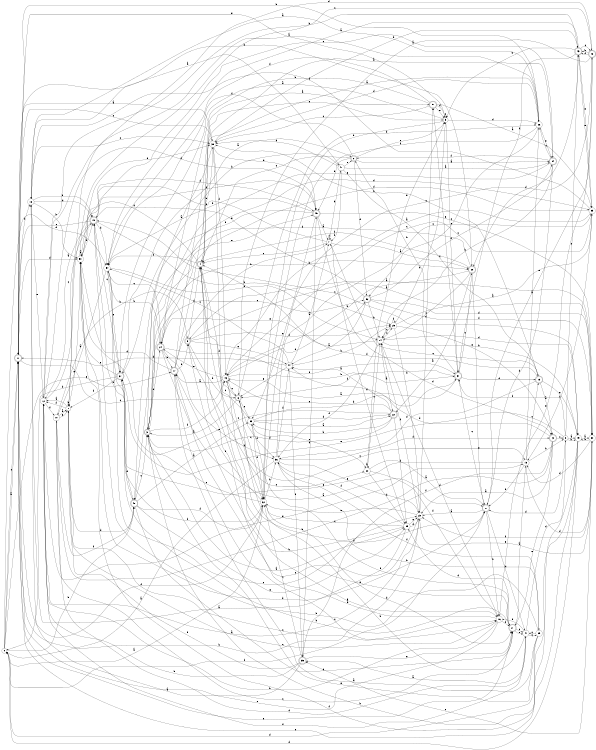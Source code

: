 digraph n44_6 {
__start0 [label="" shape="none"];

rankdir=LR;
size="8,5";

s0 [style="filled", color="black", fillcolor="white" shape="circle", label="0"];
s1 [style="filled", color="black", fillcolor="white" shape="circle", label="1"];
s2 [style="rounded,filled", color="black", fillcolor="white" shape="doublecircle", label="2"];
s3 [style="rounded,filled", color="black", fillcolor="white" shape="doublecircle", label="3"];
s4 [style="rounded,filled", color="black", fillcolor="white" shape="doublecircle", label="4"];
s5 [style="rounded,filled", color="black", fillcolor="white" shape="doublecircle", label="5"];
s6 [style="rounded,filled", color="black", fillcolor="white" shape="doublecircle", label="6"];
s7 [style="filled", color="black", fillcolor="white" shape="circle", label="7"];
s8 [style="filled", color="black", fillcolor="white" shape="circle", label="8"];
s9 [style="filled", color="black", fillcolor="white" shape="circle", label="9"];
s10 [style="filled", color="black", fillcolor="white" shape="circle", label="10"];
s11 [style="rounded,filled", color="black", fillcolor="white" shape="doublecircle", label="11"];
s12 [style="filled", color="black", fillcolor="white" shape="circle", label="12"];
s13 [style="filled", color="black", fillcolor="white" shape="circle", label="13"];
s14 [style="filled", color="black", fillcolor="white" shape="circle", label="14"];
s15 [style="rounded,filled", color="black", fillcolor="white" shape="doublecircle", label="15"];
s16 [style="filled", color="black", fillcolor="white" shape="circle", label="16"];
s17 [style="rounded,filled", color="black", fillcolor="white" shape="doublecircle", label="17"];
s18 [style="filled", color="black", fillcolor="white" shape="circle", label="18"];
s19 [style="rounded,filled", color="black", fillcolor="white" shape="doublecircle", label="19"];
s20 [style="filled", color="black", fillcolor="white" shape="circle", label="20"];
s21 [style="rounded,filled", color="black", fillcolor="white" shape="doublecircle", label="21"];
s22 [style="rounded,filled", color="black", fillcolor="white" shape="doublecircle", label="22"];
s23 [style="filled", color="black", fillcolor="white" shape="circle", label="23"];
s24 [style="rounded,filled", color="black", fillcolor="white" shape="doublecircle", label="24"];
s25 [style="filled", color="black", fillcolor="white" shape="circle", label="25"];
s26 [style="filled", color="black", fillcolor="white" shape="circle", label="26"];
s27 [style="rounded,filled", color="black", fillcolor="white" shape="doublecircle", label="27"];
s28 [style="rounded,filled", color="black", fillcolor="white" shape="doublecircle", label="28"];
s29 [style="filled", color="black", fillcolor="white" shape="circle", label="29"];
s30 [style="filled", color="black", fillcolor="white" shape="circle", label="30"];
s31 [style="rounded,filled", color="black", fillcolor="white" shape="doublecircle", label="31"];
s32 [style="filled", color="black", fillcolor="white" shape="circle", label="32"];
s33 [style="filled", color="black", fillcolor="white" shape="circle", label="33"];
s34 [style="rounded,filled", color="black", fillcolor="white" shape="doublecircle", label="34"];
s35 [style="rounded,filled", color="black", fillcolor="white" shape="doublecircle", label="35"];
s36 [style="filled", color="black", fillcolor="white" shape="circle", label="36"];
s37 [style="rounded,filled", color="black", fillcolor="white" shape="doublecircle", label="37"];
s38 [style="filled", color="black", fillcolor="white" shape="circle", label="38"];
s39 [style="filled", color="black", fillcolor="white" shape="circle", label="39"];
s40 [style="rounded,filled", color="black", fillcolor="white" shape="doublecircle", label="40"];
s41 [style="filled", color="black", fillcolor="white" shape="circle", label="41"];
s42 [style="rounded,filled", color="black", fillcolor="white" shape="doublecircle", label="42"];
s43 [style="rounded,filled", color="black", fillcolor="white" shape="doublecircle", label="43"];
s44 [style="filled", color="black", fillcolor="white" shape="circle", label="44"];
s45 [style="rounded,filled", color="black", fillcolor="white" shape="doublecircle", label="45"];
s46 [style="filled", color="black", fillcolor="white" shape="circle", label="46"];
s47 [style="filled", color="black", fillcolor="white" shape="circle", label="47"];
s48 [style="rounded,filled", color="black", fillcolor="white" shape="doublecircle", label="48"];
s49 [style="filled", color="black", fillcolor="white" shape="circle", label="49"];
s50 [style="filled", color="black", fillcolor="white" shape="circle", label="50"];
s51 [style="rounded,filled", color="black", fillcolor="white" shape="doublecircle", label="51"];
s52 [style="rounded,filled", color="black", fillcolor="white" shape="doublecircle", label="52"];
s53 [style="filled", color="black", fillcolor="white" shape="circle", label="53"];
s54 [style="filled", color="black", fillcolor="white" shape="circle", label="54"];
s0 -> s11 [label="a"];
s0 -> s40 [label="b"];
s0 -> s11 [label="c"];
s0 -> s54 [label="d"];
s0 -> s17 [label="e"];
s0 -> s27 [label="f"];
s1 -> s12 [label="a"];
s1 -> s1 [label="b"];
s1 -> s16 [label="c"];
s1 -> s40 [label="d"];
s1 -> s50 [label="e"];
s1 -> s12 [label="f"];
s2 -> s34 [label="a"];
s2 -> s45 [label="b"];
s2 -> s4 [label="c"];
s2 -> s52 [label="d"];
s2 -> s9 [label="e"];
s2 -> s54 [label="f"];
s3 -> s39 [label="a"];
s3 -> s28 [label="b"];
s3 -> s52 [label="c"];
s3 -> s24 [label="d"];
s3 -> s45 [label="e"];
s3 -> s46 [label="f"];
s4 -> s26 [label="a"];
s4 -> s38 [label="b"];
s4 -> s13 [label="c"];
s4 -> s1 [label="d"];
s4 -> s16 [label="e"];
s4 -> s54 [label="f"];
s5 -> s30 [label="a"];
s5 -> s6 [label="b"];
s5 -> s20 [label="c"];
s5 -> s4 [label="d"];
s5 -> s44 [label="e"];
s5 -> s25 [label="f"];
s6 -> s3 [label="a"];
s6 -> s26 [label="b"];
s6 -> s32 [label="c"];
s6 -> s36 [label="d"];
s6 -> s53 [label="e"];
s6 -> s4 [label="f"];
s7 -> s28 [label="a"];
s7 -> s41 [label="b"];
s7 -> s4 [label="c"];
s7 -> s39 [label="d"];
s7 -> s50 [label="e"];
s7 -> s7 [label="f"];
s8 -> s49 [label="a"];
s8 -> s49 [label="b"];
s8 -> s43 [label="c"];
s8 -> s27 [label="d"];
s8 -> s37 [label="e"];
s8 -> s31 [label="f"];
s9 -> s37 [label="a"];
s9 -> s32 [label="b"];
s9 -> s9 [label="c"];
s9 -> s26 [label="d"];
s9 -> s11 [label="e"];
s9 -> s31 [label="f"];
s10 -> s1 [label="a"];
s10 -> s5 [label="b"];
s10 -> s21 [label="c"];
s10 -> s47 [label="d"];
s10 -> s1 [label="e"];
s10 -> s40 [label="f"];
s11 -> s38 [label="a"];
s11 -> s28 [label="b"];
s11 -> s46 [label="c"];
s11 -> s50 [label="d"];
s11 -> s21 [label="e"];
s11 -> s18 [label="f"];
s12 -> s26 [label="a"];
s12 -> s43 [label="b"];
s12 -> s19 [label="c"];
s12 -> s45 [label="d"];
s12 -> s13 [label="e"];
s12 -> s10 [label="f"];
s13 -> s26 [label="a"];
s13 -> s8 [label="b"];
s13 -> s15 [label="c"];
s13 -> s30 [label="d"];
s13 -> s37 [label="e"];
s13 -> s27 [label="f"];
s14 -> s22 [label="a"];
s14 -> s49 [label="b"];
s14 -> s25 [label="c"];
s14 -> s49 [label="d"];
s14 -> s24 [label="e"];
s14 -> s36 [label="f"];
s15 -> s42 [label="a"];
s15 -> s38 [label="b"];
s15 -> s7 [label="c"];
s15 -> s36 [label="d"];
s15 -> s49 [label="e"];
s15 -> s4 [label="f"];
s16 -> s4 [label="a"];
s16 -> s12 [label="b"];
s16 -> s1 [label="c"];
s16 -> s14 [label="d"];
s16 -> s11 [label="e"];
s16 -> s21 [label="f"];
s17 -> s51 [label="a"];
s17 -> s7 [label="b"];
s17 -> s16 [label="c"];
s17 -> s50 [label="d"];
s17 -> s9 [label="e"];
s17 -> s5 [label="f"];
s18 -> s41 [label="a"];
s18 -> s50 [label="b"];
s18 -> s38 [label="c"];
s18 -> s19 [label="d"];
s18 -> s12 [label="e"];
s18 -> s19 [label="f"];
s19 -> s12 [label="a"];
s19 -> s25 [label="b"];
s19 -> s34 [label="c"];
s19 -> s54 [label="d"];
s19 -> s11 [label="e"];
s19 -> s45 [label="f"];
s20 -> s27 [label="a"];
s20 -> s20 [label="b"];
s20 -> s14 [label="c"];
s20 -> s39 [label="d"];
s20 -> s9 [label="e"];
s20 -> s16 [label="f"];
s21 -> s13 [label="a"];
s21 -> s37 [label="b"];
s21 -> s47 [label="c"];
s21 -> s39 [label="d"];
s21 -> s47 [label="e"];
s21 -> s53 [label="f"];
s22 -> s44 [label="a"];
s22 -> s53 [label="b"];
s22 -> s50 [label="c"];
s22 -> s3 [label="d"];
s22 -> s46 [label="e"];
s22 -> s39 [label="f"];
s23 -> s12 [label="a"];
s23 -> s11 [label="b"];
s23 -> s17 [label="c"];
s23 -> s51 [label="d"];
s23 -> s32 [label="e"];
s23 -> s14 [label="f"];
s24 -> s27 [label="a"];
s24 -> s17 [label="b"];
s24 -> s54 [label="c"];
s24 -> s33 [label="d"];
s24 -> s36 [label="e"];
s24 -> s31 [label="f"];
s25 -> s33 [label="a"];
s25 -> s23 [label="b"];
s25 -> s14 [label="c"];
s25 -> s9 [label="d"];
s25 -> s42 [label="e"];
s25 -> s25 [label="f"];
s26 -> s18 [label="a"];
s26 -> s11 [label="b"];
s26 -> s52 [label="c"];
s26 -> s38 [label="d"];
s26 -> s34 [label="e"];
s26 -> s32 [label="f"];
s27 -> s23 [label="a"];
s27 -> s16 [label="b"];
s27 -> s31 [label="c"];
s27 -> s47 [label="d"];
s27 -> s48 [label="e"];
s27 -> s46 [label="f"];
s28 -> s22 [label="a"];
s28 -> s46 [label="b"];
s28 -> s14 [label="c"];
s28 -> s40 [label="d"];
s28 -> s27 [label="e"];
s28 -> s4 [label="f"];
s29 -> s17 [label="a"];
s29 -> s19 [label="b"];
s29 -> s47 [label="c"];
s29 -> s0 [label="d"];
s29 -> s3 [label="e"];
s29 -> s36 [label="f"];
s30 -> s5 [label="a"];
s30 -> s49 [label="b"];
s30 -> s35 [label="c"];
s30 -> s13 [label="d"];
s30 -> s23 [label="e"];
s30 -> s23 [label="f"];
s31 -> s46 [label="a"];
s31 -> s2 [label="b"];
s31 -> s28 [label="c"];
s31 -> s15 [label="d"];
s31 -> s51 [label="e"];
s31 -> s6 [label="f"];
s32 -> s0 [label="a"];
s32 -> s36 [label="b"];
s32 -> s3 [label="c"];
s32 -> s21 [label="d"];
s32 -> s5 [label="e"];
s32 -> s11 [label="f"];
s33 -> s46 [label="a"];
s33 -> s13 [label="b"];
s33 -> s46 [label="c"];
s33 -> s24 [label="d"];
s33 -> s43 [label="e"];
s33 -> s18 [label="f"];
s34 -> s4 [label="a"];
s34 -> s14 [label="b"];
s34 -> s26 [label="c"];
s34 -> s27 [label="d"];
s34 -> s3 [label="e"];
s34 -> s2 [label="f"];
s35 -> s18 [label="a"];
s35 -> s12 [label="b"];
s35 -> s32 [label="c"];
s35 -> s45 [label="d"];
s35 -> s21 [label="e"];
s35 -> s1 [label="f"];
s36 -> s0 [label="a"];
s36 -> s29 [label="b"];
s36 -> s33 [label="c"];
s36 -> s42 [label="d"];
s36 -> s23 [label="e"];
s36 -> s44 [label="f"];
s37 -> s2 [label="a"];
s37 -> s0 [label="b"];
s37 -> s19 [label="c"];
s37 -> s40 [label="d"];
s37 -> s50 [label="e"];
s37 -> s1 [label="f"];
s38 -> s3 [label="a"];
s38 -> s43 [label="b"];
s38 -> s11 [label="c"];
s38 -> s45 [label="d"];
s38 -> s21 [label="e"];
s38 -> s46 [label="f"];
s39 -> s18 [label="a"];
s39 -> s17 [label="b"];
s39 -> s32 [label="c"];
s39 -> s23 [label="d"];
s39 -> s23 [label="e"];
s39 -> s36 [label="f"];
s40 -> s53 [label="a"];
s40 -> s19 [label="b"];
s40 -> s3 [label="c"];
s40 -> s21 [label="d"];
s40 -> s39 [label="e"];
s40 -> s32 [label="f"];
s41 -> s34 [label="a"];
s41 -> s37 [label="b"];
s41 -> s15 [label="c"];
s41 -> s38 [label="d"];
s41 -> s2 [label="e"];
s41 -> s7 [label="f"];
s42 -> s23 [label="a"];
s42 -> s10 [label="b"];
s42 -> s8 [label="c"];
s42 -> s44 [label="d"];
s42 -> s21 [label="e"];
s42 -> s35 [label="f"];
s43 -> s54 [label="a"];
s43 -> s9 [label="b"];
s43 -> s48 [label="c"];
s43 -> s28 [label="d"];
s43 -> s33 [label="e"];
s43 -> s31 [label="f"];
s44 -> s7 [label="a"];
s44 -> s25 [label="b"];
s44 -> s54 [label="c"];
s44 -> s11 [label="d"];
s44 -> s6 [label="e"];
s44 -> s35 [label="f"];
s45 -> s7 [label="a"];
s45 -> s54 [label="b"];
s45 -> s30 [label="c"];
s45 -> s42 [label="d"];
s45 -> s53 [label="e"];
s45 -> s40 [label="f"];
s46 -> s17 [label="a"];
s46 -> s31 [label="b"];
s46 -> s6 [label="c"];
s46 -> s52 [label="d"];
s46 -> s24 [label="e"];
s46 -> s32 [label="f"];
s47 -> s35 [label="a"];
s47 -> s6 [label="b"];
s47 -> s29 [label="c"];
s47 -> s8 [label="d"];
s47 -> s16 [label="e"];
s47 -> s12 [label="f"];
s48 -> s6 [label="a"];
s48 -> s43 [label="b"];
s48 -> s32 [label="c"];
s48 -> s1 [label="d"];
s48 -> s16 [label="e"];
s48 -> s43 [label="f"];
s49 -> s30 [label="a"];
s49 -> s3 [label="b"];
s49 -> s19 [label="c"];
s49 -> s0 [label="d"];
s49 -> s11 [label="e"];
s49 -> s50 [label="f"];
s50 -> s50 [label="a"];
s50 -> s19 [label="b"];
s50 -> s48 [label="c"];
s50 -> s27 [label="d"];
s50 -> s38 [label="e"];
s50 -> s45 [label="f"];
s51 -> s33 [label="a"];
s51 -> s24 [label="b"];
s51 -> s38 [label="c"];
s51 -> s9 [label="d"];
s51 -> s9 [label="e"];
s51 -> s54 [label="f"];
s52 -> s44 [label="a"];
s52 -> s14 [label="b"];
s52 -> s34 [label="c"];
s52 -> s30 [label="d"];
s52 -> s19 [label="e"];
s52 -> s30 [label="f"];
s53 -> s22 [label="a"];
s53 -> s31 [label="b"];
s53 -> s4 [label="c"];
s53 -> s22 [label="d"];
s53 -> s20 [label="e"];
s53 -> s32 [label="f"];
s54 -> s10 [label="a"];
s54 -> s24 [label="b"];
s54 -> s23 [label="c"];
s54 -> s14 [label="d"];
s54 -> s37 [label="e"];
s54 -> s32 [label="f"];

}